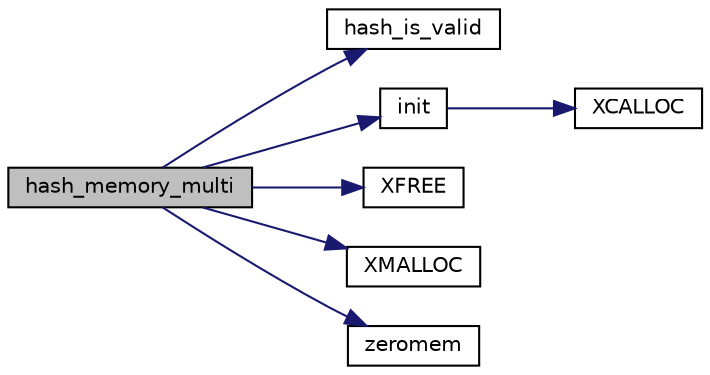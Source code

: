 digraph "hash_memory_multi"
{
 // LATEX_PDF_SIZE
  edge [fontname="Helvetica",fontsize="10",labelfontname="Helvetica",labelfontsize="10"];
  node [fontname="Helvetica",fontsize="10",shape=record];
  rankdir="LR";
  Node129 [label="hash_memory_multi",height=0.2,width=0.4,color="black", fillcolor="grey75", style="filled", fontcolor="black",tooltip="Hash multiple (non-adjacent) blocks of memory at once."];
  Node129 -> Node130 [color="midnightblue",fontsize="10",style="solid",fontname="Helvetica"];
  Node130 [label="hash_is_valid",height=0.2,width=0.4,color="black", fillcolor="white", style="filled",URL="$tomcrypt__hash_8h.html#a79647f22bf48bfa7de03fe5fc958c846",tooltip=" "];
  Node129 -> Node131 [color="midnightblue",fontsize="10",style="solid",fontname="Helvetica"];
  Node131 [label="init",height=0.2,width=0.4,color="black", fillcolor="white", style="filled",URL="$gmp__desc_8c.html#a4f8948d7c94899bf8ddee4721114d593",tooltip=" "];
  Node131 -> Node132 [color="midnightblue",fontsize="10",style="solid",fontname="Helvetica"];
  Node132 [label="XCALLOC",height=0.2,width=0.4,color="black", fillcolor="white", style="filled",URL="$tomcrypt__cfg_8h.html#a151dda14cd7acae31eaf1102b0cc0685",tooltip=" "];
  Node129 -> Node133 [color="midnightblue",fontsize="10",style="solid",fontname="Helvetica"];
  Node133 [label="XFREE",height=0.2,width=0.4,color="black", fillcolor="white", style="filled",URL="$tomcrypt__cfg_8h.html#a260d66fc0690e0502cf3bfe7b5244b75",tooltip=" "];
  Node129 -> Node134 [color="midnightblue",fontsize="10",style="solid",fontname="Helvetica"];
  Node134 [label="XMALLOC",height=0.2,width=0.4,color="black", fillcolor="white", style="filled",URL="$tomcrypt__cfg_8h.html#af363355f38fbaacdefacf270436ae1c9",tooltip=" "];
  Node129 -> Node135 [color="midnightblue",fontsize="10",style="solid",fontname="Helvetica"];
  Node135 [label="zeromem",height=0.2,width=0.4,color="black", fillcolor="white", style="filled",URL="$tomcrypt__misc_8h.html#a63b6e188713790263bfd3612fe8b398f",tooltip="Zero a block of memory."];
}
